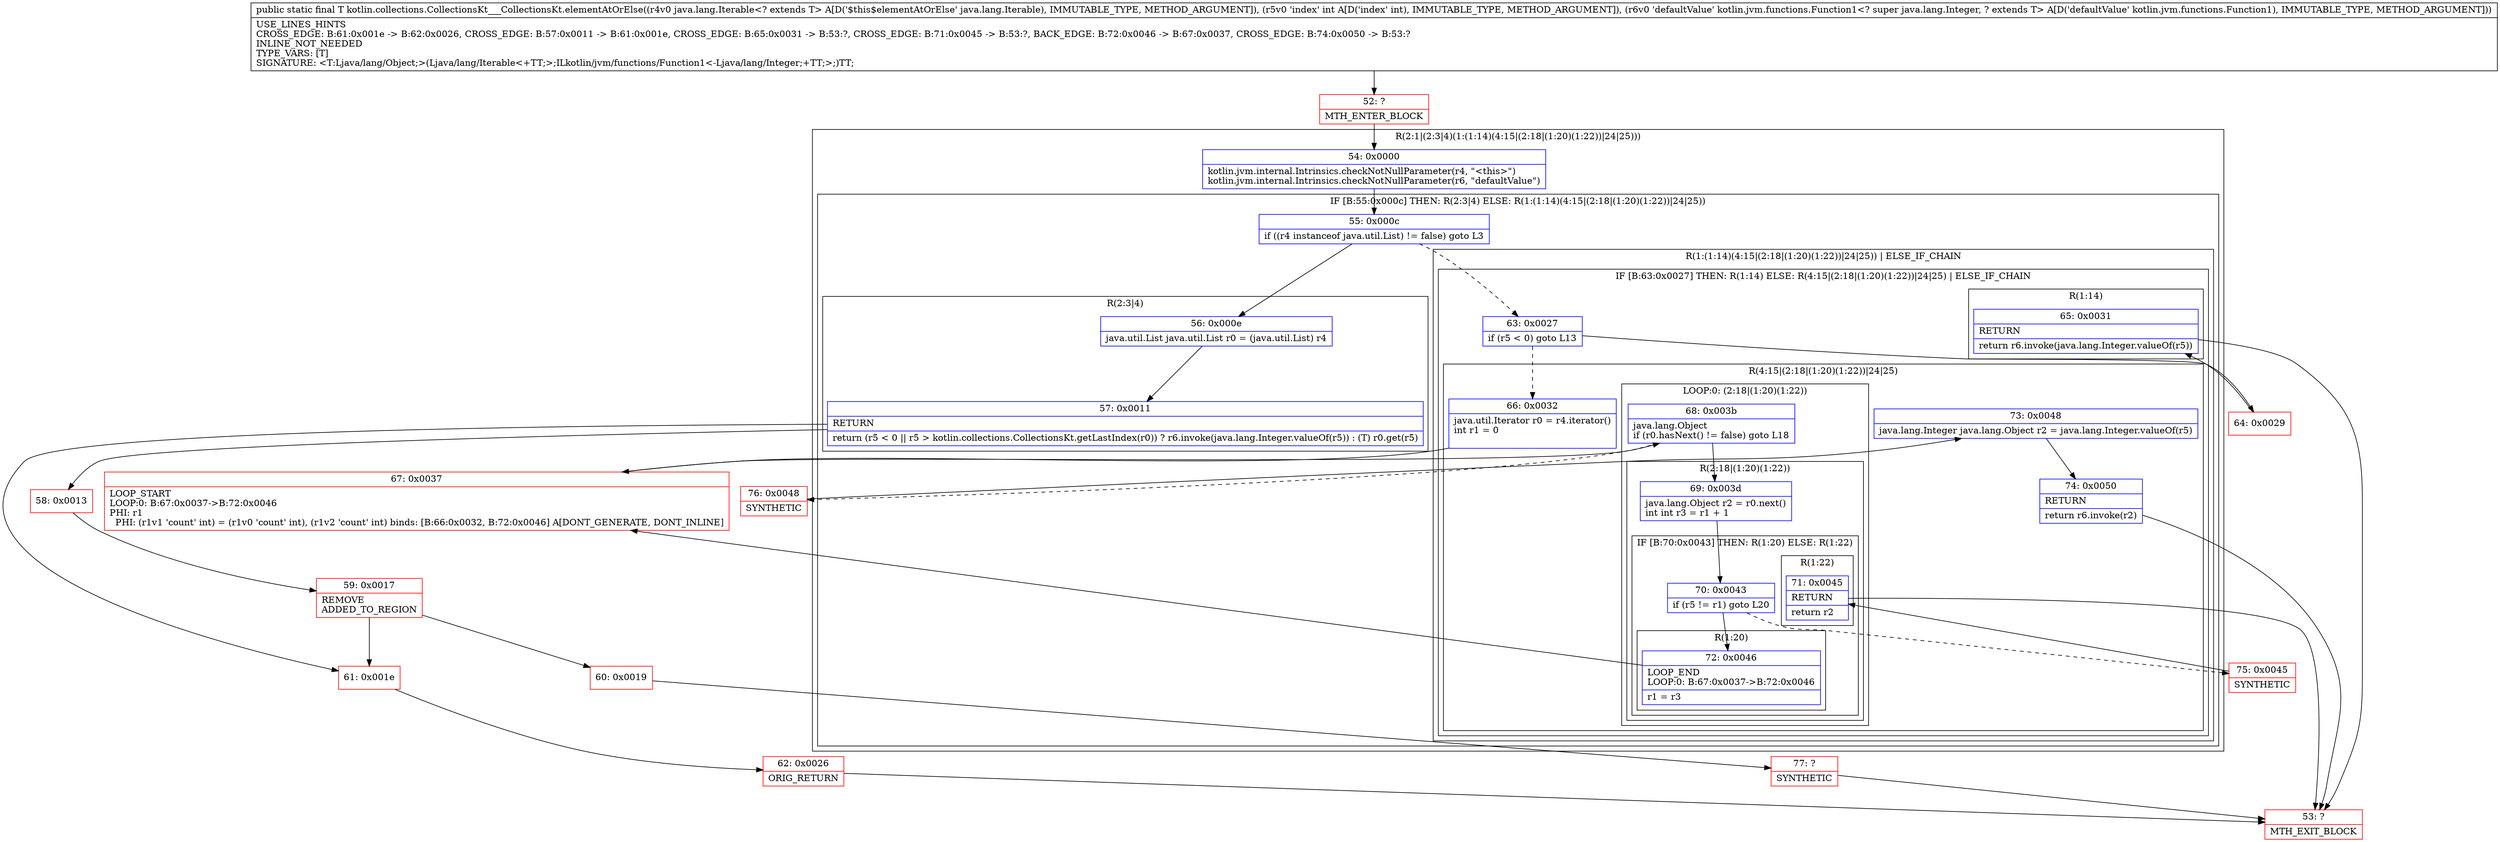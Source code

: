 digraph "CFG forkotlin.collections.CollectionsKt___CollectionsKt.elementAtOrElse(Ljava\/lang\/Iterable;ILkotlin\/jvm\/functions\/Function1;)Ljava\/lang\/Object;" {
subgraph cluster_Region_1784983901 {
label = "R(2:1|(2:3|4)(1:(1:14)(4:15|(2:18|(1:20)(1:22))|24|25)))";
node [shape=record,color=blue];
Node_54 [shape=record,label="{54\:\ 0x0000|kotlin.jvm.internal.Intrinsics.checkNotNullParameter(r4, \"\<this\>\")\lkotlin.jvm.internal.Intrinsics.checkNotNullParameter(r6, \"defaultValue\")\l}"];
subgraph cluster_IfRegion_2051908414 {
label = "IF [B:55:0x000c] THEN: R(2:3|4) ELSE: R(1:(1:14)(4:15|(2:18|(1:20)(1:22))|24|25))";
node [shape=record,color=blue];
Node_55 [shape=record,label="{55\:\ 0x000c|if ((r4 instanceof java.util.List) != false) goto L3\l}"];
subgraph cluster_Region_74635408 {
label = "R(2:3|4)";
node [shape=record,color=blue];
Node_56 [shape=record,label="{56\:\ 0x000e|java.util.List java.util.List r0 = (java.util.List) r4\l}"];
Node_57 [shape=record,label="{57\:\ 0x0011|RETURN\l|return (r5 \< 0 \|\| r5 \> kotlin.collections.CollectionsKt.getLastIndex(r0)) ? r6.invoke(java.lang.Integer.valueOf(r5)) : (T) r0.get(r5)\l}"];
}
subgraph cluster_Region_1091517089 {
label = "R(1:(1:14)(4:15|(2:18|(1:20)(1:22))|24|25)) | ELSE_IF_CHAIN\l";
node [shape=record,color=blue];
subgraph cluster_IfRegion_216272602 {
label = "IF [B:63:0x0027] THEN: R(1:14) ELSE: R(4:15|(2:18|(1:20)(1:22))|24|25) | ELSE_IF_CHAIN\l";
node [shape=record,color=blue];
Node_63 [shape=record,label="{63\:\ 0x0027|if (r5 \< 0) goto L13\l}"];
subgraph cluster_Region_1128642626 {
label = "R(1:14)";
node [shape=record,color=blue];
Node_65 [shape=record,label="{65\:\ 0x0031|RETURN\l|return r6.invoke(java.lang.Integer.valueOf(r5))\l}"];
}
subgraph cluster_Region_1639360146 {
label = "R(4:15|(2:18|(1:20)(1:22))|24|25)";
node [shape=record,color=blue];
Node_66 [shape=record,label="{66\:\ 0x0032|java.util.Iterator r0 = r4.iterator()\lint r1 = 0\l\l}"];
subgraph cluster_LoopRegion_1409726279 {
label = "LOOP:0: (2:18|(1:20)(1:22))";
node [shape=record,color=blue];
Node_68 [shape=record,label="{68\:\ 0x003b|java.lang.Object \lif (r0.hasNext() != false) goto L18\l}"];
subgraph cluster_Region_868715754 {
label = "R(2:18|(1:20)(1:22))";
node [shape=record,color=blue];
Node_69 [shape=record,label="{69\:\ 0x003d|java.lang.Object r2 = r0.next()\lint int r3 = r1 + 1\l}"];
subgraph cluster_IfRegion_1352955424 {
label = "IF [B:70:0x0043] THEN: R(1:20) ELSE: R(1:22)";
node [shape=record,color=blue];
Node_70 [shape=record,label="{70\:\ 0x0043|if (r5 != r1) goto L20\l}"];
subgraph cluster_Region_1055892616 {
label = "R(1:20)";
node [shape=record,color=blue];
Node_72 [shape=record,label="{72\:\ 0x0046|LOOP_END\lLOOP:0: B:67:0x0037\-\>B:72:0x0046\l|r1 = r3\l}"];
}
subgraph cluster_Region_1826903380 {
label = "R(1:22)";
node [shape=record,color=blue];
Node_71 [shape=record,label="{71\:\ 0x0045|RETURN\l|return r2\l}"];
}
}
}
}
Node_73 [shape=record,label="{73\:\ 0x0048|java.lang.Integer java.lang.Object r2 = java.lang.Integer.valueOf(r5)\l}"];
Node_74 [shape=record,label="{74\:\ 0x0050|RETURN\l|return r6.invoke(r2)\l}"];
}
}
}
}
}
Node_52 [shape=record,color=red,label="{52\:\ ?|MTH_ENTER_BLOCK\l}"];
Node_58 [shape=record,color=red,label="{58\:\ 0x0013}"];
Node_59 [shape=record,color=red,label="{59\:\ 0x0017|REMOVE\lADDED_TO_REGION\l}"];
Node_60 [shape=record,color=red,label="{60\:\ 0x0019}"];
Node_77 [shape=record,color=red,label="{77\:\ ?|SYNTHETIC\l}"];
Node_53 [shape=record,color=red,label="{53\:\ ?|MTH_EXIT_BLOCK\l}"];
Node_61 [shape=record,color=red,label="{61\:\ 0x001e}"];
Node_62 [shape=record,color=red,label="{62\:\ 0x0026|ORIG_RETURN\l}"];
Node_64 [shape=record,color=red,label="{64\:\ 0x0029}"];
Node_67 [shape=record,color=red,label="{67\:\ 0x0037|LOOP_START\lLOOP:0: B:67:0x0037\-\>B:72:0x0046\lPHI: r1 \l  PHI: (r1v1 'count' int) = (r1v0 'count' int), (r1v2 'count' int) binds: [B:66:0x0032, B:72:0x0046] A[DONT_GENERATE, DONT_INLINE]\l}"];
Node_75 [shape=record,color=red,label="{75\:\ 0x0045|SYNTHETIC\l}"];
Node_76 [shape=record,color=red,label="{76\:\ 0x0048|SYNTHETIC\l}"];
MethodNode[shape=record,label="{public static final T kotlin.collections.CollectionsKt___CollectionsKt.elementAtOrElse((r4v0 java.lang.Iterable\<? extends T\> A[D('$this$elementAtOrElse' java.lang.Iterable), IMMUTABLE_TYPE, METHOD_ARGUMENT]), (r5v0 'index' int A[D('index' int), IMMUTABLE_TYPE, METHOD_ARGUMENT]), (r6v0 'defaultValue' kotlin.jvm.functions.Function1\<? super java.lang.Integer, ? extends T\> A[D('defaultValue' kotlin.jvm.functions.Function1), IMMUTABLE_TYPE, METHOD_ARGUMENT]))  | USE_LINES_HINTS\lCROSS_EDGE: B:61:0x001e \-\> B:62:0x0026, CROSS_EDGE: B:57:0x0011 \-\> B:61:0x001e, CROSS_EDGE: B:65:0x0031 \-\> B:53:?, CROSS_EDGE: B:71:0x0045 \-\> B:53:?, BACK_EDGE: B:72:0x0046 \-\> B:67:0x0037, CROSS_EDGE: B:74:0x0050 \-\> B:53:?\lINLINE_NOT_NEEDED\lTYPE_VARS: [T]\lSIGNATURE: \<T:Ljava\/lang\/Object;\>(Ljava\/lang\/Iterable\<+TT;\>;ILkotlin\/jvm\/functions\/Function1\<\-Ljava\/lang\/Integer;+TT;\>;)TT;\l}"];
MethodNode -> Node_52;Node_54 -> Node_55;
Node_55 -> Node_56;
Node_55 -> Node_63[style=dashed];
Node_56 -> Node_57;
Node_57 -> Node_58;
Node_57 -> Node_61;
Node_63 -> Node_64;
Node_63 -> Node_66[style=dashed];
Node_65 -> Node_53;
Node_66 -> Node_67;
Node_68 -> Node_69;
Node_68 -> Node_76[style=dashed];
Node_69 -> Node_70;
Node_70 -> Node_72;
Node_70 -> Node_75[style=dashed];
Node_72 -> Node_67;
Node_71 -> Node_53;
Node_73 -> Node_74;
Node_74 -> Node_53;
Node_52 -> Node_54;
Node_58 -> Node_59;
Node_59 -> Node_60;
Node_59 -> Node_61;
Node_60 -> Node_77;
Node_77 -> Node_53;
Node_61 -> Node_62;
Node_62 -> Node_53;
Node_64 -> Node_65;
Node_67 -> Node_68;
Node_75 -> Node_71;
Node_76 -> Node_73;
}

